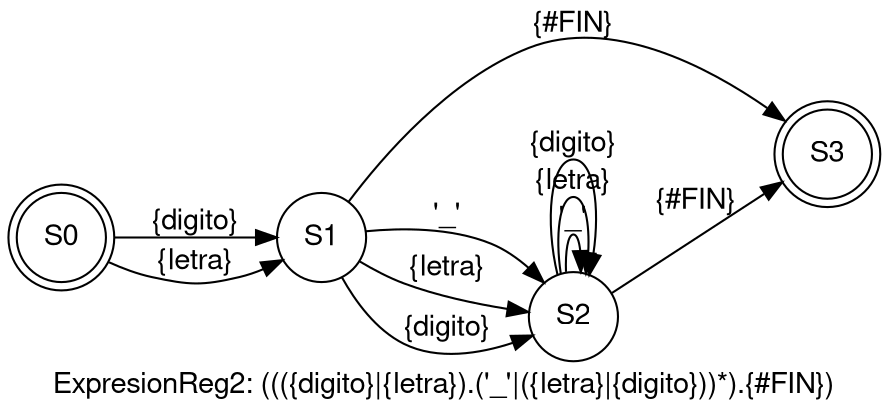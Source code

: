 digraph finite_state_machine {
	fontname="Helvetica,Arial,sans-serif"
       label="ExpresionReg2: ((({digito}|{letra}).('_'|({letra}|{digito}))*).{#FIN})"	node [fontname="Helvetica,Arial,sans-serif"]
	edge [fontname="Helvetica,Arial,sans-serif"]
	rankdir=LR;
	size="8,5";
       node [shape = doublecircle]; S0 S3;
	node [shape = circle];S0 -> S1 [label = "{digito}"];
S0 -> S1 [label = "{letra}"];
S1 -> S2 [label = "'_'"];
S1 -> S2 [label = "{letra}"];
S1 -> S2 [label = "{digito}"];
S1 -> S3 [label = "{#FIN}"];
S2 -> S2 [label = "'_'"];
S2 -> S2 [label = "{letra}"];
S2 -> S2 [label = "{digito}"];
S2 -> S3 [label = "{#FIN}"];
}